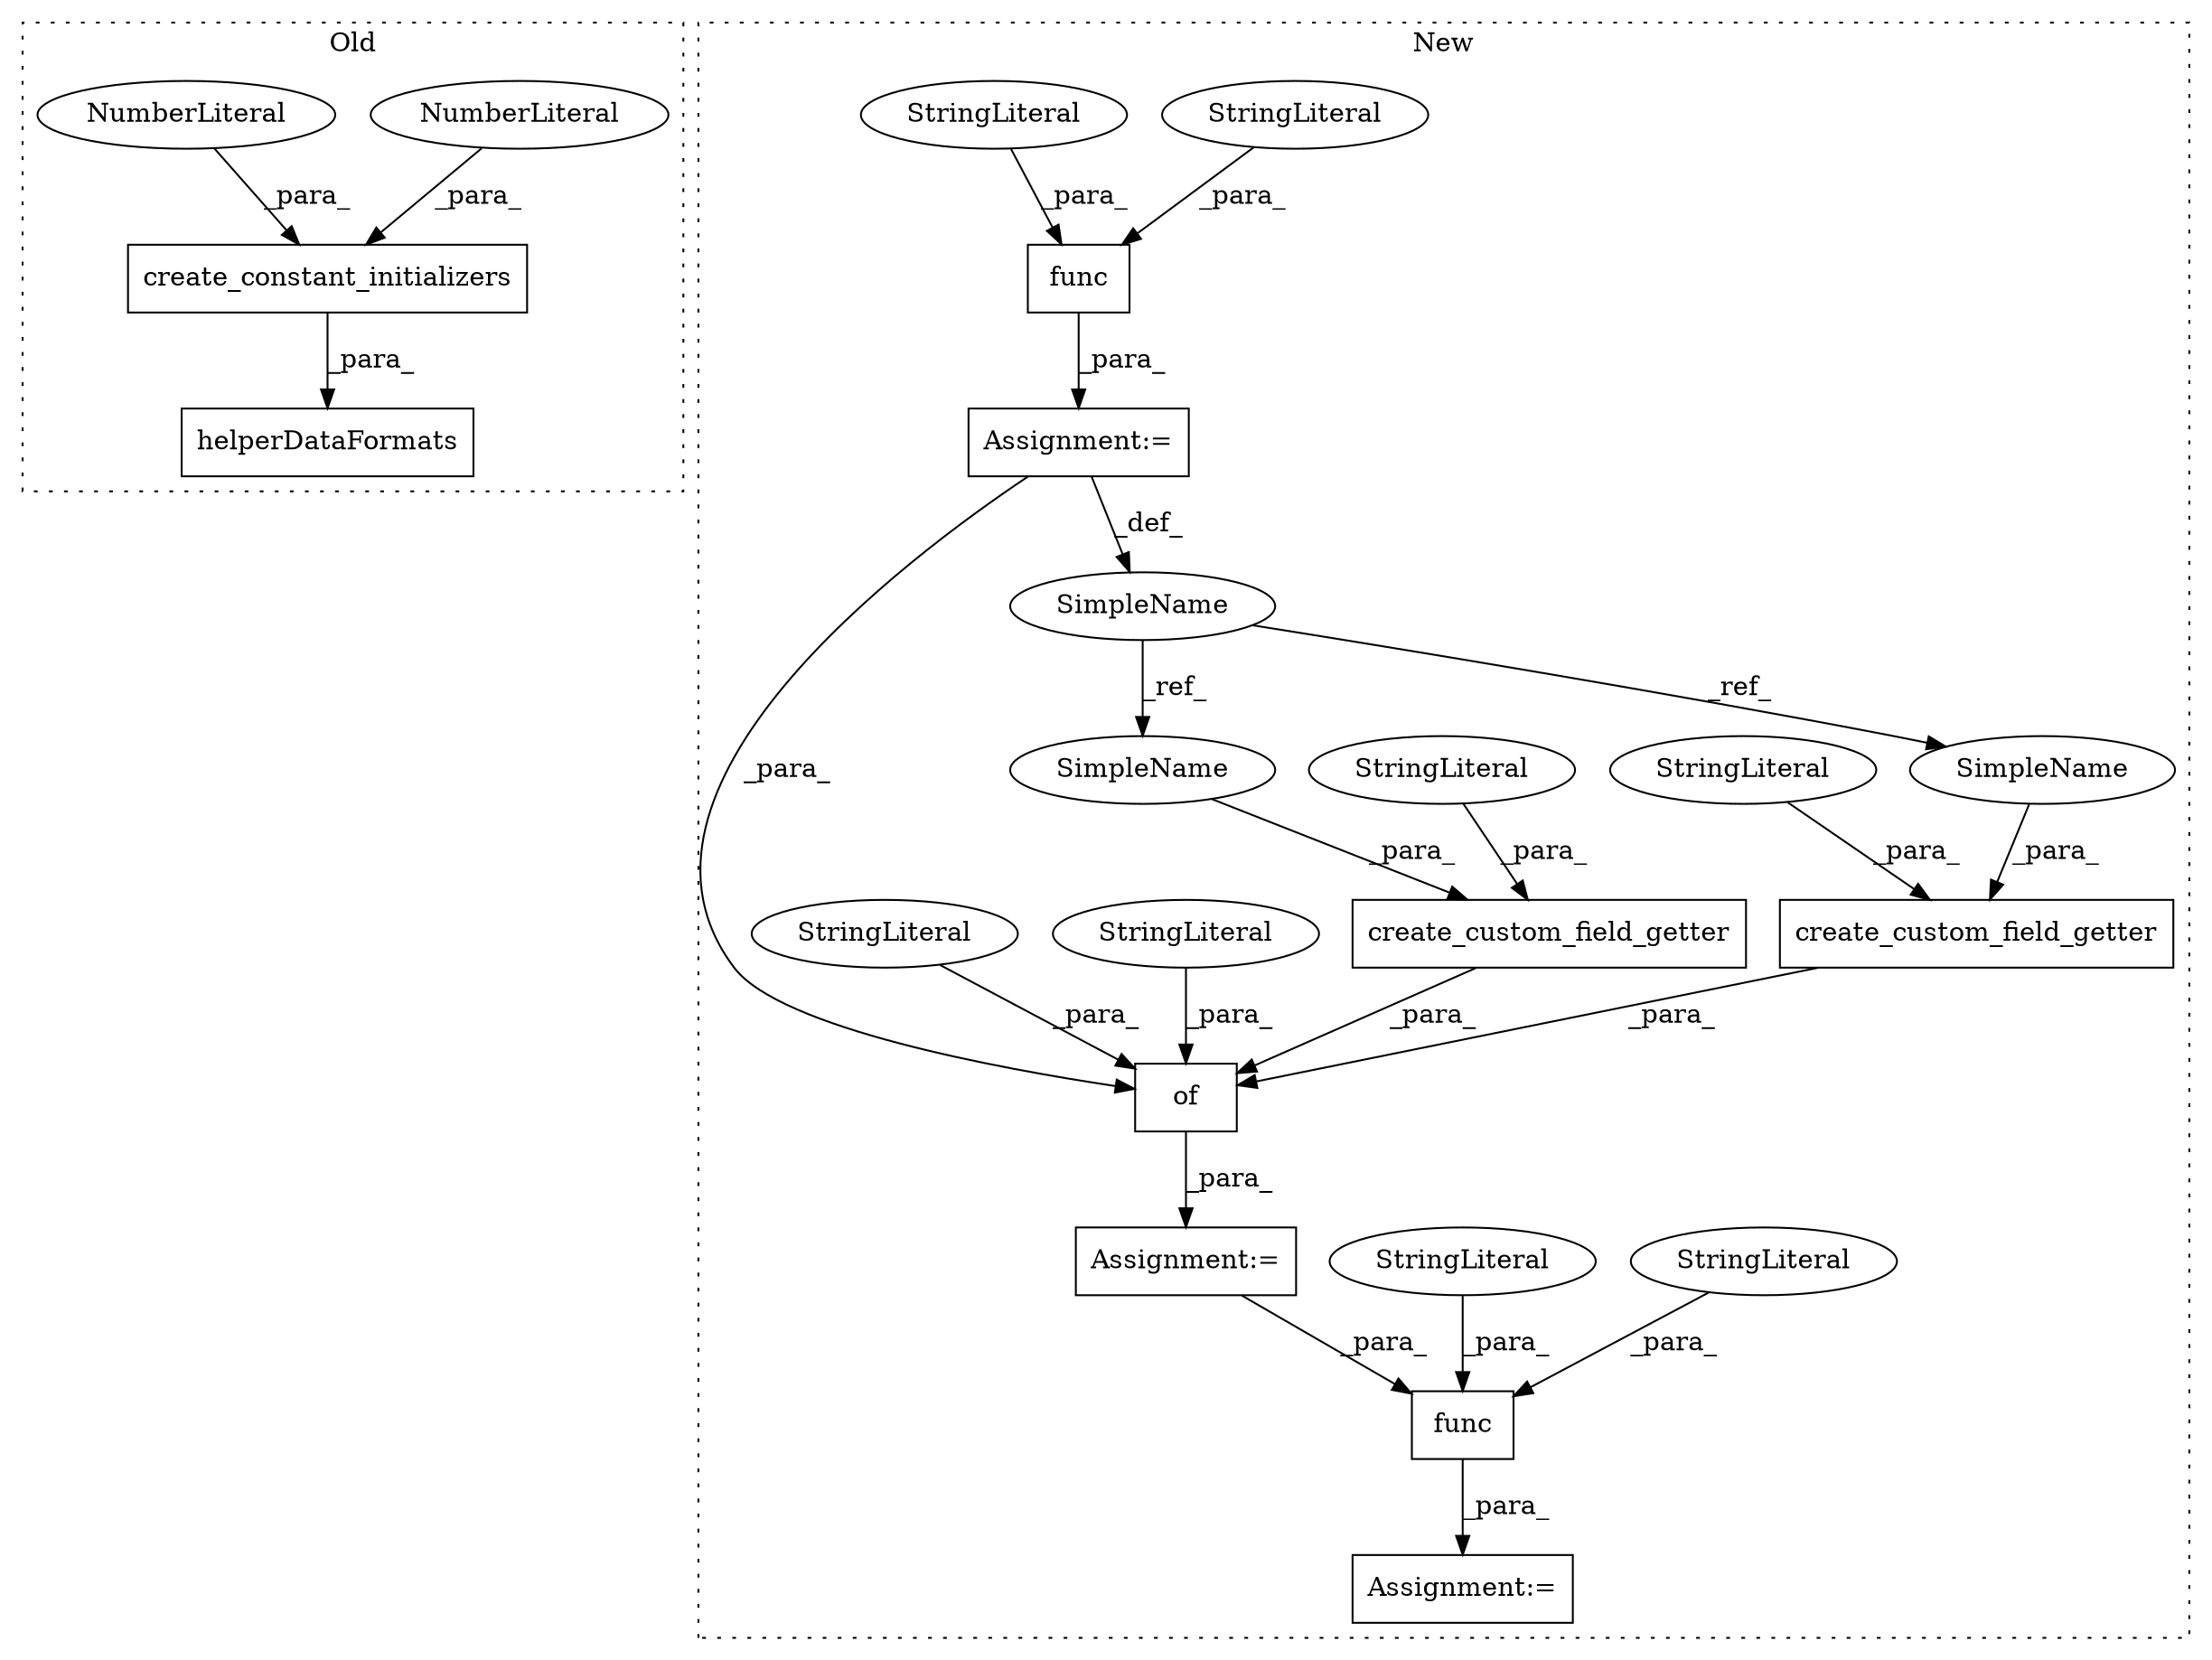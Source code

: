 digraph G {
subgraph cluster0 {
1 [label="create_constant_initializers" a="32" s="1845,1890" l="29,1" shape="box"];
3 [label="helperDataFormats" a="32" s="1991,2015" l="18,1" shape="box"];
4 [label="NumberLiteral" a="34" s="1874" l="3" shape="ellipse"];
5 [label="NumberLiteral" a="34" s="1878" l="3" shape="ellipse"];
label = "Old";
style="dotted";
}
subgraph cluster1 {
2 [label="create_custom_field_getter" a="32" s="2127,2163" l="27,1" shape="box"];
6 [label="func" a="32" s="1932,1948" l="5,1" shape="box"];
7 [label="create_custom_field_getter" a="32" s="2085,2121" l="27,1" shape="box"];
8 [label="func" a="32" s="2177,2207" l="5,1" shape="box"];
9 [label="of" a="32" s="2078,2164" l="3,1" shape="box"];
10 [label="SimpleName" a="42" s="1926" l="5" shape="ellipse"];
11 [label="StringLiteral" a="45" s="2160" l="3" shape="ellipse"];
12 [label="StringLiteral" a="45" s="1943" l="5" shape="ellipse"];
13 [label="StringLiteral" a="45" s="1937" l="5" shape="ellipse"];
14 [label="Assignment:=" a="7" s="2073" l="1" shape="box"];
15 [label="StringLiteral" a="45" s="2081" l="3" shape="ellipse"];
16 [label="StringLiteral" a="45" s="2182" l="5" shape="ellipse"];
17 [label="Assignment:=" a="7" s="1931" l="1" shape="box"];
18 [label="StringLiteral" a="45" s="2188" l="5" shape="ellipse"];
19 [label="StringLiteral" a="45" s="2123" l="3" shape="ellipse"];
20 [label="Assignment:=" a="7" s="2176" l="1" shape="box"];
21 [label="StringLiteral" a="45" s="2118" l="3" shape="ellipse"];
22 [label="SimpleName" a="42" s="2154" l="5" shape="ellipse"];
23 [label="SimpleName" a="42" s="2112" l="5" shape="ellipse"];
label = "New";
style="dotted";
}
1 -> 3 [label="_para_"];
2 -> 9 [label="_para_"];
4 -> 1 [label="_para_"];
5 -> 1 [label="_para_"];
6 -> 17 [label="_para_"];
7 -> 9 [label="_para_"];
8 -> 20 [label="_para_"];
9 -> 14 [label="_para_"];
10 -> 23 [label="_ref_"];
10 -> 22 [label="_ref_"];
11 -> 2 [label="_para_"];
12 -> 6 [label="_para_"];
13 -> 6 [label="_para_"];
14 -> 8 [label="_para_"];
15 -> 9 [label="_para_"];
16 -> 8 [label="_para_"];
17 -> 10 [label="_def_"];
17 -> 9 [label="_para_"];
18 -> 8 [label="_para_"];
19 -> 9 [label="_para_"];
21 -> 7 [label="_para_"];
22 -> 2 [label="_para_"];
23 -> 7 [label="_para_"];
}